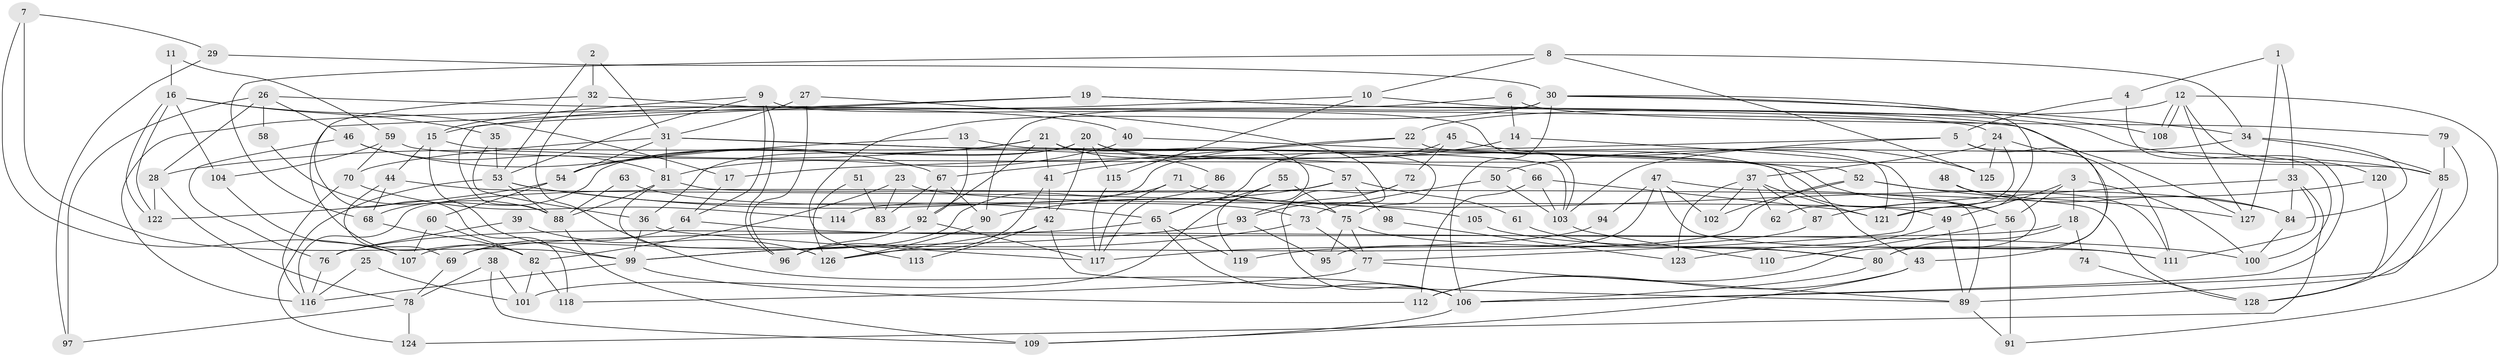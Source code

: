 // Generated by graph-tools (version 1.1) at 2025/26/03/09/25 03:26:14]
// undirected, 128 vertices, 256 edges
graph export_dot {
graph [start="1"]
  node [color=gray90,style=filled];
  1;
  2;
  3;
  4;
  5;
  6;
  7;
  8;
  9;
  10;
  11;
  12;
  13;
  14;
  15;
  16;
  17;
  18;
  19;
  20;
  21;
  22;
  23;
  24;
  25;
  26;
  27;
  28;
  29;
  30;
  31;
  32;
  33;
  34;
  35;
  36;
  37;
  38;
  39;
  40;
  41;
  42;
  43;
  44;
  45;
  46;
  47;
  48;
  49;
  50;
  51;
  52;
  53;
  54;
  55;
  56;
  57;
  58;
  59;
  60;
  61;
  62;
  63;
  64;
  65;
  66;
  67;
  68;
  69;
  70;
  71;
  72;
  73;
  74;
  75;
  76;
  77;
  78;
  79;
  80;
  81;
  82;
  83;
  84;
  85;
  86;
  87;
  88;
  89;
  90;
  91;
  92;
  93;
  94;
  95;
  96;
  97;
  98;
  99;
  100;
  101;
  102;
  103;
  104;
  105;
  106;
  107;
  108;
  109;
  110;
  111;
  112;
  113;
  114;
  115;
  116;
  117;
  118;
  119;
  120;
  121;
  122;
  123;
  124;
  125;
  126;
  127;
  128;
  1 -- 33;
  1 -- 4;
  1 -- 127;
  2 -- 53;
  2 -- 31;
  2 -- 32;
  3 -- 100;
  3 -- 56;
  3 -- 18;
  3 -- 49;
  4 -- 106;
  4 -- 5;
  5 -- 17;
  5 -- 103;
  5 -- 43;
  5 -- 100;
  6 -- 14;
  6 -- 79;
  6 -- 116;
  7 -- 107;
  7 -- 99;
  7 -- 29;
  8 -- 68;
  8 -- 10;
  8 -- 34;
  8 -- 125;
  9 -- 103;
  9 -- 96;
  9 -- 15;
  9 -- 53;
  9 -- 64;
  10 -- 85;
  10 -- 115;
  10 -- 15;
  11 -- 16;
  11 -- 59;
  12 -- 127;
  12 -- 108;
  12 -- 108;
  12 -- 22;
  12 -- 91;
  12 -- 120;
  13 -- 92;
  13 -- 54;
  13 -- 103;
  14 -- 77;
  14 -- 41;
  15 -- 44;
  15 -- 56;
  15 -- 99;
  16 -- 35;
  16 -- 122;
  16 -- 122;
  16 -- 17;
  16 -- 104;
  17 -- 64;
  18 -- 69;
  18 -- 74;
  18 -- 80;
  19 -- 88;
  19 -- 82;
  19 -- 24;
  19 -- 80;
  20 -- 43;
  20 -- 57;
  20 -- 36;
  20 -- 42;
  20 -- 68;
  20 -- 115;
  21 -- 75;
  21 -- 28;
  21 -- 41;
  21 -- 54;
  21 -- 86;
  21 -- 92;
  21 -- 119;
  22 -- 121;
  22 -- 67;
  22 -- 114;
  23 -- 82;
  23 -- 49;
  23 -- 83;
  24 -- 37;
  24 -- 62;
  24 -- 111;
  24 -- 125;
  25 -- 116;
  25 -- 101;
  26 -- 46;
  26 -- 28;
  26 -- 58;
  26 -- 97;
  26 -- 127;
  27 -- 93;
  27 -- 31;
  27 -- 96;
  28 -- 78;
  28 -- 122;
  29 -- 97;
  29 -- 30;
  30 -- 90;
  30 -- 34;
  30 -- 106;
  30 -- 108;
  30 -- 113;
  30 -- 121;
  31 -- 56;
  31 -- 66;
  31 -- 54;
  31 -- 70;
  31 -- 81;
  32 -- 106;
  32 -- 40;
  32 -- 118;
  33 -- 84;
  33 -- 111;
  33 -- 87;
  33 -- 124;
  34 -- 50;
  34 -- 84;
  34 -- 85;
  35 -- 36;
  35 -- 53;
  36 -- 99;
  36 -- 117;
  37 -- 121;
  37 -- 87;
  37 -- 62;
  37 -- 102;
  37 -- 123;
  38 -- 101;
  38 -- 109;
  38 -- 78;
  39 -- 126;
  39 -- 76;
  40 -- 81;
  40 -- 52;
  41 -- 42;
  41 -- 96;
  42 -- 89;
  42 -- 113;
  42 -- 126;
  43 -- 109;
  43 -- 112;
  44 -- 75;
  44 -- 68;
  44 -- 69;
  45 -- 125;
  45 -- 72;
  45 -- 65;
  46 -- 81;
  46 -- 67;
  46 -- 76;
  47 -- 111;
  47 -- 102;
  47 -- 89;
  47 -- 94;
  47 -- 95;
  48 -- 84;
  48 -- 112;
  49 -- 89;
  49 -- 123;
  50 -- 73;
  50 -- 103;
  51 -- 83;
  51 -- 126;
  52 -- 127;
  52 -- 102;
  52 -- 111;
  52 -- 126;
  53 -- 65;
  53 -- 88;
  53 -- 105;
  53 -- 124;
  54 -- 60;
  54 -- 122;
  55 -- 65;
  55 -- 75;
  55 -- 101;
  56 -- 91;
  56 -- 110;
  57 -- 116;
  57 -- 90;
  57 -- 61;
  57 -- 98;
  58 -- 88;
  59 -- 70;
  59 -- 85;
  59 -- 104;
  60 -- 107;
  60 -- 82;
  61 -- 80;
  63 -- 88;
  63 -- 73;
  64 -- 69;
  64 -- 100;
  65 -- 106;
  65 -- 76;
  65 -- 119;
  66 -- 103;
  66 -- 112;
  66 -- 121;
  67 -- 92;
  67 -- 83;
  67 -- 90;
  68 -- 82;
  69 -- 78;
  70 -- 116;
  70 -- 114;
  71 -- 117;
  71 -- 84;
  71 -- 107;
  72 -- 106;
  72 -- 93;
  73 -- 77;
  73 -- 99;
  74 -- 128;
  75 -- 80;
  75 -- 77;
  75 -- 95;
  76 -- 116;
  77 -- 118;
  77 -- 89;
  78 -- 124;
  78 -- 97;
  79 -- 128;
  79 -- 85;
  80 -- 106;
  81 -- 126;
  81 -- 88;
  81 -- 128;
  82 -- 101;
  82 -- 118;
  84 -- 100;
  85 -- 106;
  85 -- 89;
  86 -- 117;
  87 -- 119;
  88 -- 109;
  89 -- 91;
  90 -- 126;
  92 -- 96;
  92 -- 117;
  93 -- 99;
  93 -- 95;
  94 -- 117;
  98 -- 123;
  99 -- 116;
  99 -- 112;
  103 -- 110;
  104 -- 107;
  105 -- 111;
  106 -- 109;
  115 -- 117;
  120 -- 121;
  120 -- 128;
}
